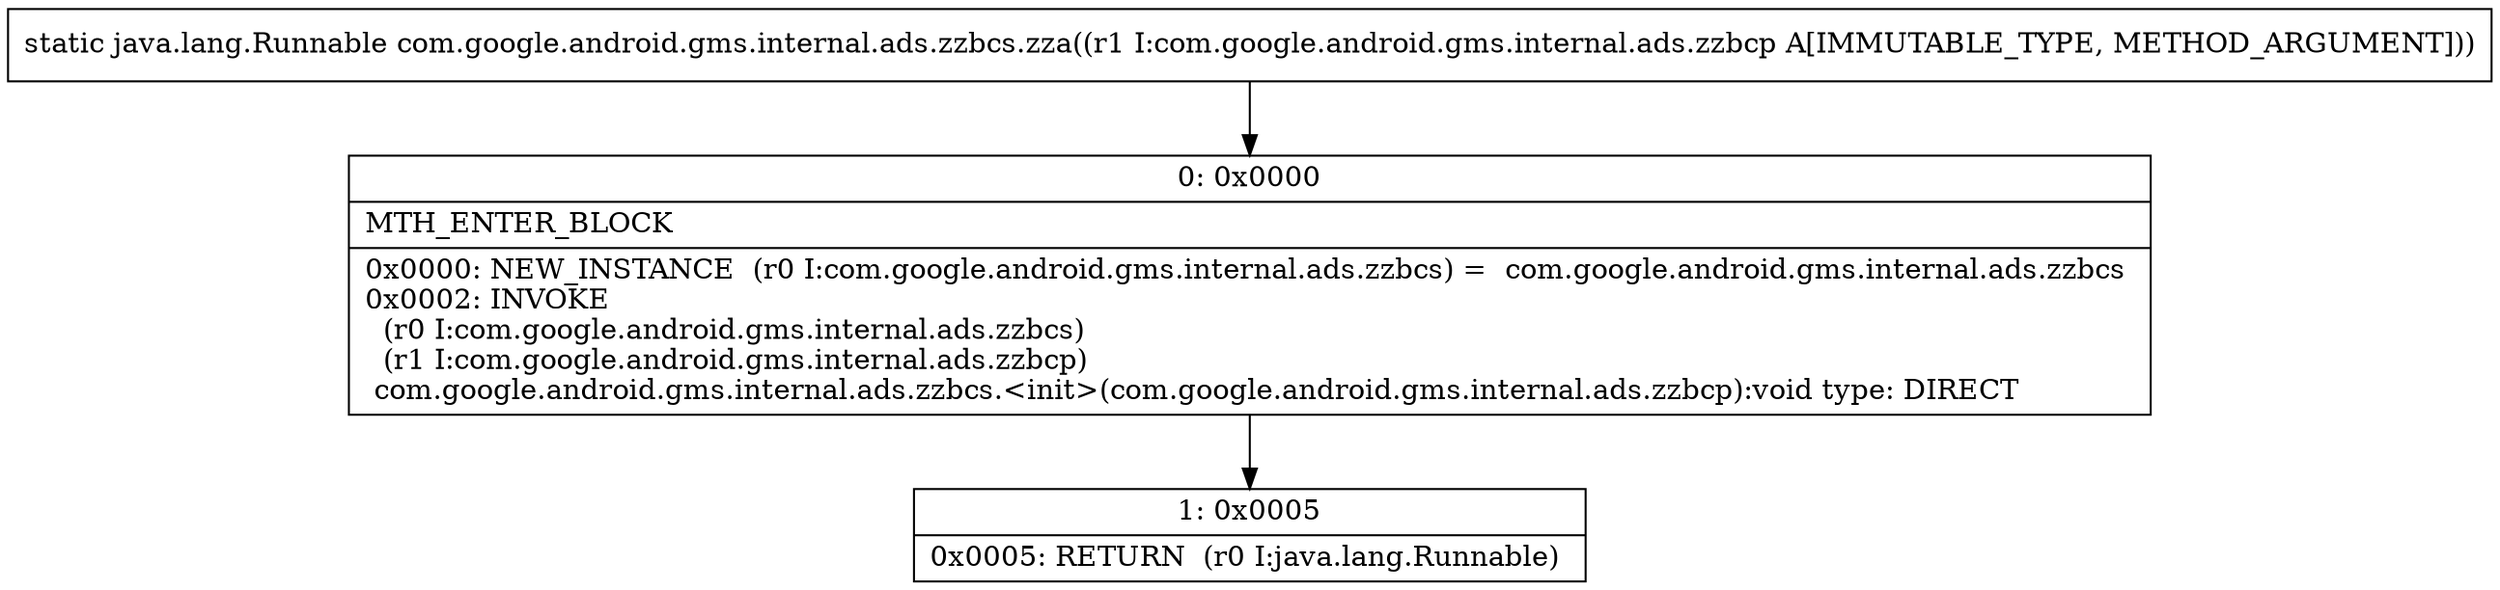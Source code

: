 digraph "CFG forcom.google.android.gms.internal.ads.zzbcs.zza(Lcom\/google\/android\/gms\/internal\/ads\/zzbcp;)Ljava\/lang\/Runnable;" {
Node_0 [shape=record,label="{0\:\ 0x0000|MTH_ENTER_BLOCK\l|0x0000: NEW_INSTANCE  (r0 I:com.google.android.gms.internal.ads.zzbcs) =  com.google.android.gms.internal.ads.zzbcs \l0x0002: INVOKE  \l  (r0 I:com.google.android.gms.internal.ads.zzbcs)\l  (r1 I:com.google.android.gms.internal.ads.zzbcp)\l com.google.android.gms.internal.ads.zzbcs.\<init\>(com.google.android.gms.internal.ads.zzbcp):void type: DIRECT \l}"];
Node_1 [shape=record,label="{1\:\ 0x0005|0x0005: RETURN  (r0 I:java.lang.Runnable) \l}"];
MethodNode[shape=record,label="{static java.lang.Runnable com.google.android.gms.internal.ads.zzbcs.zza((r1 I:com.google.android.gms.internal.ads.zzbcp A[IMMUTABLE_TYPE, METHOD_ARGUMENT])) }"];
MethodNode -> Node_0;
Node_0 -> Node_1;
}

